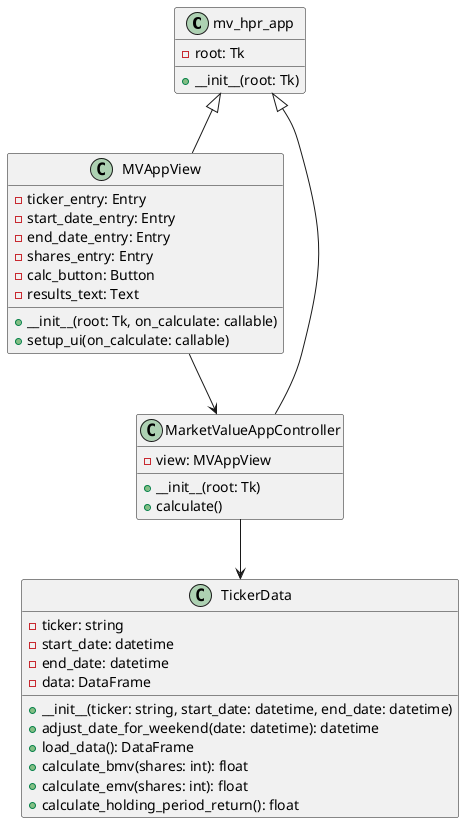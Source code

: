 @startuml
class mv_hpr_app {
  -root: Tk
  +__init__(root: Tk)
}

class TickerData {
  -ticker: string
  -start_date: datetime
  -end_date: datetime
  -data: DataFrame
  +__init__(ticker: string, start_date: datetime, end_date: datetime)
  +adjust_date_for_weekend(date: datetime): datetime
  +load_data(): DataFrame
  +calculate_bmv(shares: int): float
  +calculate_emv(shares: int): float
  +calculate_holding_period_return(): float
}

class MVAppView {
  -ticker_entry: Entry
  -start_date_entry: Entry
  -end_date_entry: Entry
  -shares_entry: Entry
  -calc_button: Button
  -results_text: Text
  +__init__(root: Tk, on_calculate: callable)
  +setup_ui(on_calculate: callable)
}

class MarketValueAppController {
  -view: MVAppView
  +__init__(root: Tk)
  +calculate()
}

mv_hpr_app <|-- MVAppView
mv_hpr_app <|-- MarketValueAppController
MVAppView --> MarketValueAppController
MarketValueAppController --> TickerData
@enduml

